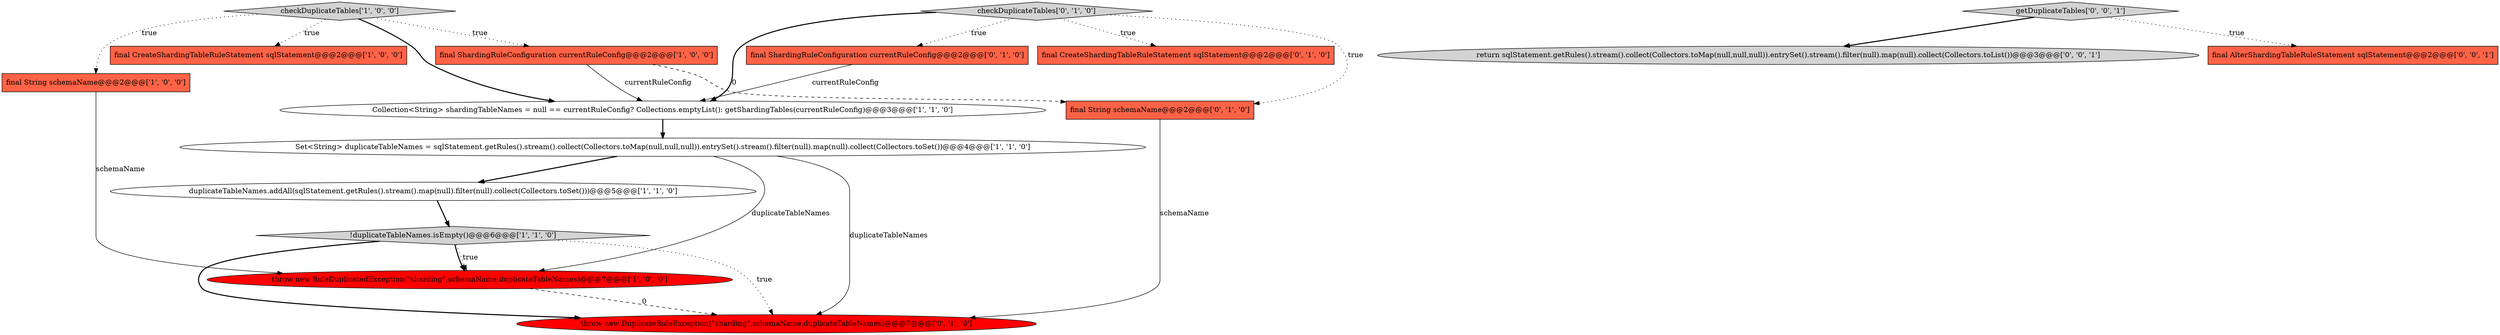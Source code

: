 digraph {
9 [style = filled, label = "final CreateShardingTableRuleStatement sqlStatement@@@2@@@['0', '1', '0']", fillcolor = tomato, shape = box image = "AAA0AAABBB2BBB"];
8 [style = filled, label = "duplicateTableNames.addAll(sqlStatement.getRules().stream().map(null).filter(null).collect(Collectors.toSet()))@@@5@@@['1', '1', '0']", fillcolor = white, shape = ellipse image = "AAA0AAABBB1BBB"];
3 [style = filled, label = "checkDuplicateTables['1', '0', '0']", fillcolor = lightgray, shape = diamond image = "AAA0AAABBB1BBB"];
5 [style = filled, label = "Collection<String> shardingTableNames = null == currentRuleConfig? Collections.emptyList(): getShardingTables(currentRuleConfig)@@@3@@@['1', '1', '0']", fillcolor = white, shape = ellipse image = "AAA0AAABBB1BBB"];
7 [style = filled, label = "throw new RuleDuplicatedException(\"sharding\",schemaName,duplicateTableNames)@@@7@@@['1', '0', '0']", fillcolor = red, shape = ellipse image = "AAA1AAABBB1BBB"];
1 [style = filled, label = "Set<String> duplicateTableNames = sqlStatement.getRules().stream().collect(Collectors.toMap(null,null,null)).entrySet().stream().filter(null).map(null).collect(Collectors.toSet())@@@4@@@['1', '1', '0']", fillcolor = white, shape = ellipse image = "AAA0AAABBB1BBB"];
16 [style = filled, label = "getDuplicateTables['0', '0', '1']", fillcolor = lightgray, shape = diamond image = "AAA0AAABBB3BBB"];
10 [style = filled, label = "throw new DuplicateRuleException(\"sharding\",schemaName,duplicateTableNames)@@@7@@@['0', '1', '0']", fillcolor = red, shape = ellipse image = "AAA1AAABBB2BBB"];
12 [style = filled, label = "checkDuplicateTables['0', '1', '0']", fillcolor = lightgray, shape = diamond image = "AAA0AAABBB2BBB"];
11 [style = filled, label = "final ShardingRuleConfiguration currentRuleConfig@@@2@@@['0', '1', '0']", fillcolor = tomato, shape = box image = "AAA0AAABBB2BBB"];
14 [style = filled, label = "return sqlStatement.getRules().stream().collect(Collectors.toMap(null,null,null)).entrySet().stream().filter(null).map(null).collect(Collectors.toList())@@@3@@@['0', '0', '1']", fillcolor = lightgray, shape = ellipse image = "AAA0AAABBB3BBB"];
4 [style = filled, label = "final ShardingRuleConfiguration currentRuleConfig@@@2@@@['1', '0', '0']", fillcolor = tomato, shape = box image = "AAA1AAABBB1BBB"];
13 [style = filled, label = "final String schemaName@@@2@@@['0', '1', '0']", fillcolor = tomato, shape = box image = "AAA1AAABBB2BBB"];
15 [style = filled, label = "final AlterShardingTableRuleStatement sqlStatement@@@2@@@['0', '0', '1']", fillcolor = tomato, shape = box image = "AAA0AAABBB3BBB"];
2 [style = filled, label = "final String schemaName@@@2@@@['1', '0', '0']", fillcolor = tomato, shape = box image = "AAA0AAABBB1BBB"];
0 [style = filled, label = "final CreateShardingTableRuleStatement sqlStatement@@@2@@@['1', '0', '0']", fillcolor = tomato, shape = box image = "AAA0AAABBB1BBB"];
6 [style = filled, label = "!duplicateTableNames.isEmpty()@@@6@@@['1', '1', '0']", fillcolor = lightgray, shape = diamond image = "AAA0AAABBB1BBB"];
13->10 [style = solid, label="schemaName"];
4->5 [style = solid, label="currentRuleConfig"];
1->8 [style = bold, label=""];
2->7 [style = solid, label="schemaName"];
12->5 [style = bold, label=""];
16->15 [style = dotted, label="true"];
3->4 [style = dotted, label="true"];
8->6 [style = bold, label=""];
1->10 [style = solid, label="duplicateTableNames"];
11->5 [style = solid, label="currentRuleConfig"];
1->7 [style = solid, label="duplicateTableNames"];
12->11 [style = dotted, label="true"];
6->10 [style = dotted, label="true"];
5->1 [style = bold, label=""];
3->5 [style = bold, label=""];
12->13 [style = dotted, label="true"];
6->10 [style = bold, label=""];
3->0 [style = dotted, label="true"];
6->7 [style = dotted, label="true"];
16->14 [style = bold, label=""];
7->10 [style = dashed, label="0"];
6->7 [style = bold, label=""];
4->13 [style = dashed, label="0"];
3->2 [style = dotted, label="true"];
12->9 [style = dotted, label="true"];
}
